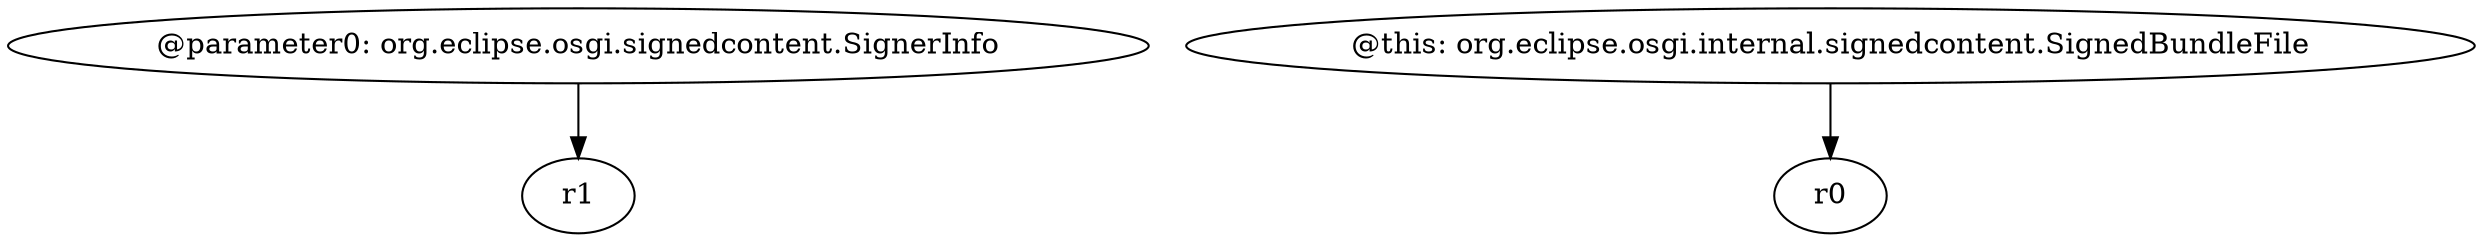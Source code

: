 digraph g {
0[label="@parameter0: org.eclipse.osgi.signedcontent.SignerInfo"]
1[label="r1"]
0->1[label=""]
2[label="@this: org.eclipse.osgi.internal.signedcontent.SignedBundleFile"]
3[label="r0"]
2->3[label=""]
}